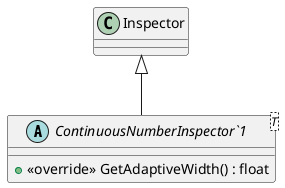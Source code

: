 @startuml
abstract class "ContinuousNumberInspector`1"<T> {
    + <<override>> GetAdaptiveWidth() : float
}
Inspector <|-- "ContinuousNumberInspector`1"
@enduml
